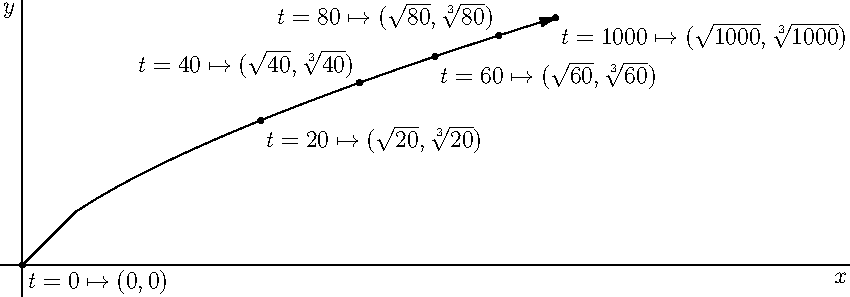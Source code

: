 import graph;
size(15cm,15cm);

xaxis("$x$");
yaxis("$y$");

real x(real t) {return sqrt(t);}
real y(real t) {return t^(1/3);}

draw(graph(x,y,0,100),Arrow);

dot("$t=0\mapsto(0,0)$",(0,0),SE);
dot("$t=20\mapsto(\sqrt{20},\sqrt[3]{20})$",
(4.47,2.71),SE);
dot("$t=40\mapsto(\sqrt{40},\sqrt[3]{40})$",
(6.32,3.42),NW);
dot("$t=60\mapsto(\sqrt{60},\sqrt[3]{60})$",
(7.74,3.91),SE);
dot("$t=80\mapsto(\sqrt{80},\sqrt[3]{80})$",
(8.94,4.31),NW);
dot("$t=1000\mapsto(\sqrt{1000},\sqrt[3]{1000})$",
(10,4.64),SE);

